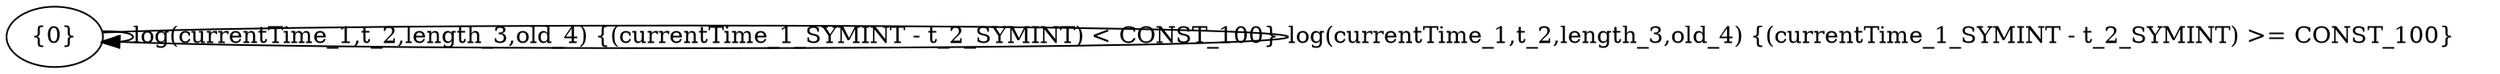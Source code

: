 digraph osm_method
{
"{0}"  -> "{0}" [label="log(currentTime_1,t_2,length_3,old_4) {(currentTime_1_SYMINT - t_2_SYMINT) < CONST_100} "];
"{0}"  -> "{0}" [label="log(currentTime_1,t_2,length_3,old_4) {(currentTime_1_SYMINT - t_2_SYMINT) >= CONST_100} "];
}
